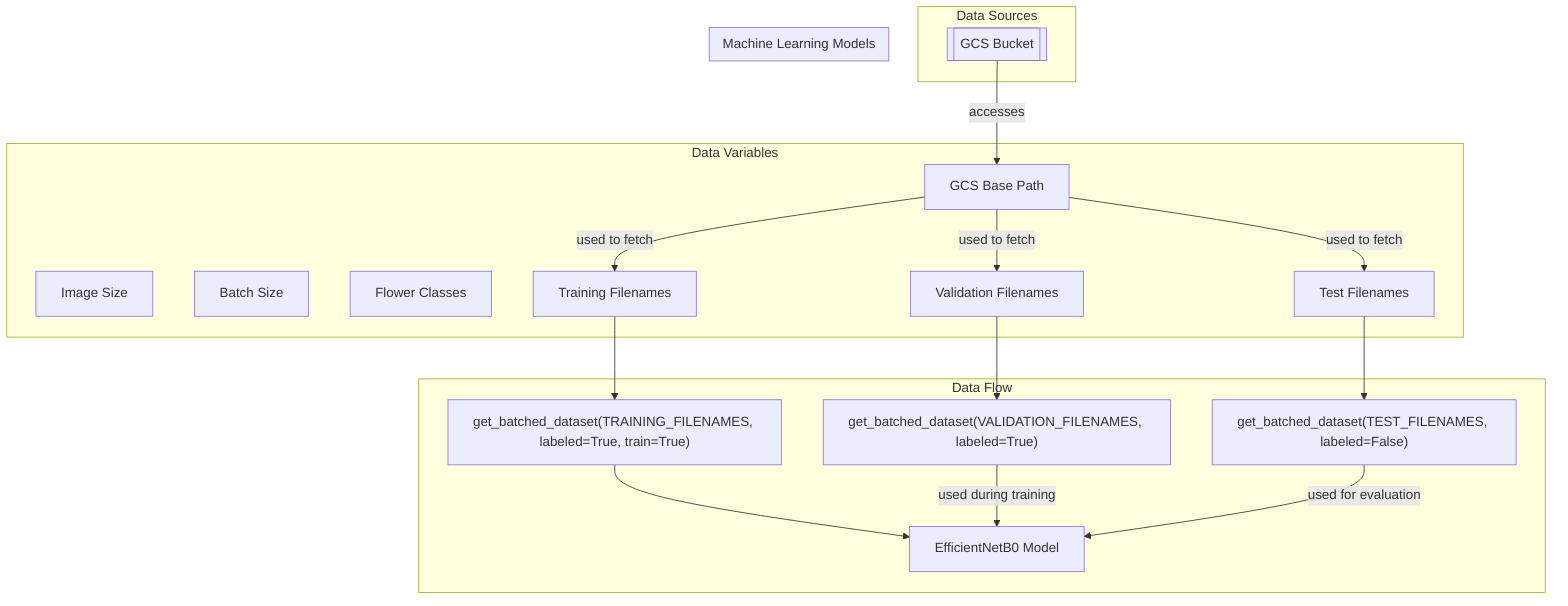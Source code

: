 %% Mermaid.js Flowchart for Jupyter Notebook
flowchart TD
    
    %% Data Sources
    subgraph sources ["Data Sources"]
      GCS[[GCS Bucket]]
    end

    %% Data Variables
    subgraph variables ["Data Variables"]
      GCS_BASE_PATH[GCS Base Path]
      IMG_SIZE[Image Size]
      BATCH_SIZE[Batch Size]
      CLASSES[Flower Classes]
      TRAINING_FILENAMES[Training Filenames]
      VALIDATION_FILENAMES[Validation Filenames]
      TEST_FILENAMES[Test Filenames]
    end

    %% Data Flow
    subgraph dataflow ["Data Flow"]
      training_dataset[Training Dataset]
      validation_dataset[Validation Dataset]
      test_dataset[Test Dataset]
      model[EfficientNetB0 Model]
    end
    
    %% Workflow Relationships
    GCS-->|"accesses"|GCS_BASE_PATH
    GCS_BASE_PATH-->|"used to fetch"|TRAINING_FILENAMES
    GCS_BASE_PATH-->|"used to fetch"|VALIDATION_FILENAMES
    GCS_BASE_PATH-->|"used to fetch"|TEST_FILENAMES
    
    TRAINING_FILENAMES-->training_dataset["get_batched_dataset(TRAINING_FILENAMES, labeled=True, train=True)"]
    VALIDATION_FILENAMES-->validation_dataset["get_batched_dataset(VALIDATION_FILENAMES, labeled=True)"]
    TEST_FILENAMES-->test_dataset["get_batched_dataset(TEST_FILENAMES, labeled=False)"]
    
    training_dataset-->model
    validation_dataset-->|"used during training"|model
    test_dataset-->|"used for evaluation"|model

    %% Model Node
    subgraph models ["Machine Learning Models"]
      model
    end